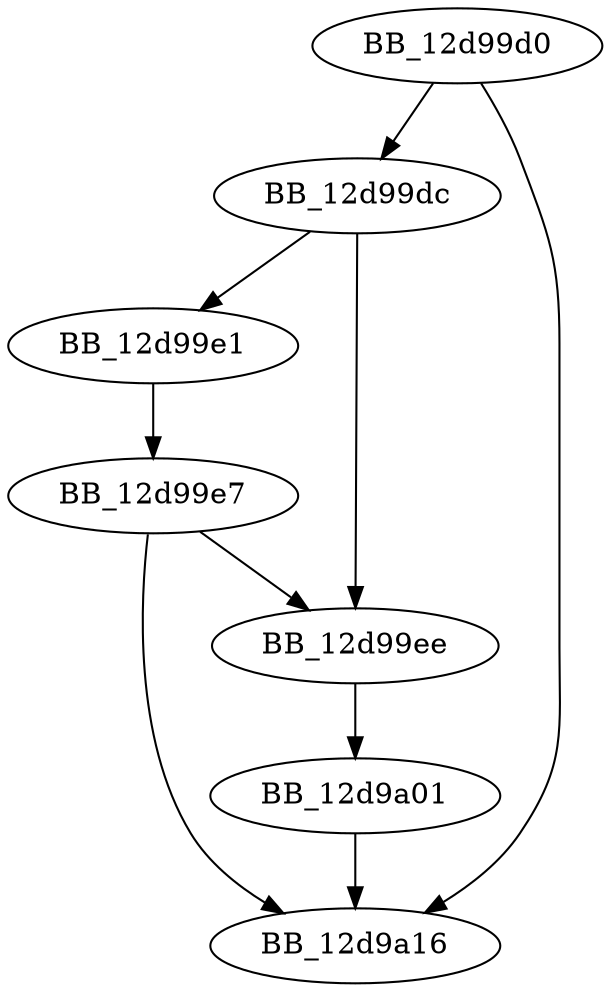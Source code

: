 DiGraph sub_12D99D0{
BB_12d99d0->BB_12d99dc
BB_12d99d0->BB_12d9a16
BB_12d99dc->BB_12d99e1
BB_12d99dc->BB_12d99ee
BB_12d99e1->BB_12d99e7
BB_12d99e7->BB_12d99ee
BB_12d99e7->BB_12d9a16
BB_12d99ee->BB_12d9a01
BB_12d9a01->BB_12d9a16
}

